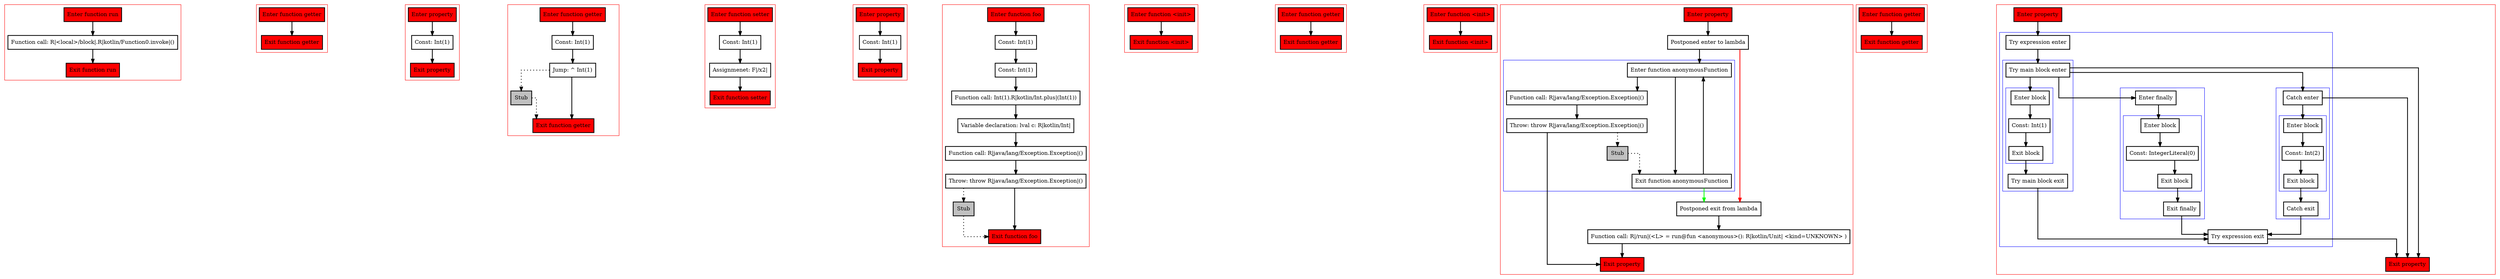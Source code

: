 digraph propertiesAndInitBlocks_kt {
    graph [splines=ortho nodesep=3]
    node [shape=box penwidth=2]
    edge [penwidth=2]

    subgraph cluster_0 {
        color=red
        0 [label="Enter function run" style="filled" fillcolor=red];
        1 [label="Function call: R|<local>/block|.R|kotlin/Function0.invoke|()"];
        2 [label="Exit function run" style="filled" fillcolor=red];
    }

    0 -> {1};
    1 -> {2};

    subgraph cluster_1 {
        color=red
        3 [label="Enter function getter" style="filled" fillcolor=red];
        4 [label="Exit function getter" style="filled" fillcolor=red];
    }

    3 -> {4};

    subgraph cluster_2 {
        color=red
        5 [label="Enter property" style="filled" fillcolor=red];
        6 [label="Const: Int(1)"];
        7 [label="Exit property" style="filled" fillcolor=red];
    }

    5 -> {6};
    6 -> {7};

    subgraph cluster_3 {
        color=red
        8 [label="Enter function getter" style="filled" fillcolor=red];
        9 [label="Const: Int(1)"];
        10 [label="Jump: ^ Int(1)"];
        11 [label="Stub" style="filled" fillcolor=gray];
        12 [label="Exit function getter" style="filled" fillcolor=red];
    }

    8 -> {9};
    9 -> {10};
    10 -> {12};
    10 -> {11} [style=dotted];
    11 -> {12} [style=dotted];

    subgraph cluster_4 {
        color=red
        13 [label="Enter function setter" style="filled" fillcolor=red];
        14 [label="Const: Int(1)"];
        15 [label="Assignmenet: F|/x2|"];
        16 [label="Exit function setter" style="filled" fillcolor=red];
    }

    13 -> {14};
    14 -> {15};
    15 -> {16};

    subgraph cluster_5 {
        color=red
        17 [label="Enter property" style="filled" fillcolor=red];
        18 [label="Const: Int(1)"];
        19 [label="Exit property" style="filled" fillcolor=red];
    }

    17 -> {18};
    18 -> {19};

    subgraph cluster_6 {
        color=red
        20 [label="Enter function foo" style="filled" fillcolor=red];
        21 [label="Const: Int(1)"];
        22 [label="Const: Int(1)"];
        23 [label="Function call: Int(1).R|kotlin/Int.plus|(Int(1))"];
        24 [label="Variable declaration: lval c: R|kotlin/Int|"];
        25 [label="Function call: R|java/lang/Exception.Exception|()"];
        26 [label="Throw: throw R|java/lang/Exception.Exception|()"];
        27 [label="Stub" style="filled" fillcolor=gray];
        28 [label="Exit function foo" style="filled" fillcolor=red];
    }

    20 -> {21};
    21 -> {22};
    22 -> {23};
    23 -> {24};
    24 -> {25};
    25 -> {26};
    26 -> {28};
    26 -> {27} [style=dotted];
    27 -> {28} [style=dotted];

    subgraph cluster_7 {
        color=red
        29 [label="Enter function <init>" style="filled" fillcolor=red];
        30 [label="Exit function <init>" style="filled" fillcolor=red];
    }

    29 -> {30};

    subgraph cluster_8 {
        color=red
        31 [label="Enter function getter" style="filled" fillcolor=red];
        32 [label="Exit function getter" style="filled" fillcolor=red];
    }

    31 -> {32};

    subgraph cluster_9 {
        color=red
        33 [label="Enter function <init>" style="filled" fillcolor=red];
        34 [label="Exit function <init>" style="filled" fillcolor=red];
    }

    33 -> {34};

    subgraph cluster_10 {
        color=red
        35 [label="Enter property" style="filled" fillcolor=red];
        36 [label="Postponed enter to lambda"];
        subgraph cluster_11 {
            color=blue
            37 [label="Enter function anonymousFunction"];
            38 [label="Function call: R|java/lang/Exception.Exception|()"];
            39 [label="Throw: throw R|java/lang/Exception.Exception|()"];
            40 [label="Stub" style="filled" fillcolor=gray];
            41 [label="Exit function anonymousFunction"];
        }
        42 [label="Postponed exit from lambda"];
        43 [label="Function call: R|/run|(<L> = run@fun <anonymous>(): R|kotlin/Unit| <kind=UNKNOWN> )"];
        44 [label="Exit property" style="filled" fillcolor=red];
    }

    35 -> {36};
    36 -> {37};
    36 -> {42} [color=red];
    37 -> {41 38};
    38 -> {39};
    39 -> {44};
    39 -> {40} [style=dotted];
    40 -> {41} [style=dotted];
    41 -> {37};
    41 -> {42} [color=green];
    42 -> {43};
    43 -> {44};

    subgraph cluster_12 {
        color=red
        45 [label="Enter function getter" style="filled" fillcolor=red];
        46 [label="Exit function getter" style="filled" fillcolor=red];
    }

    45 -> {46};

    subgraph cluster_13 {
        color=red
        47 [label="Enter property" style="filled" fillcolor=red];
        subgraph cluster_14 {
            color=blue
            48 [label="Try expression enter"];
            subgraph cluster_15 {
                color=blue
                49 [label="Try main block enter"];
                subgraph cluster_16 {
                    color=blue
                    50 [label="Enter block"];
                    51 [label="Const: Int(1)"];
                    52 [label="Exit block"];
                }
                53 [label="Try main block exit"];
            }
            subgraph cluster_17 {
                color=blue
                54 [label="Enter finally"];
                subgraph cluster_18 {
                    color=blue
                    55 [label="Enter block"];
                    56 [label="Const: IntegerLiteral(0)"];
                    57 [label="Exit block"];
                }
                58 [label="Exit finally"];
            }
            subgraph cluster_19 {
                color=blue
                59 [label="Catch enter"];
                subgraph cluster_20 {
                    color=blue
                    60 [label="Enter block"];
                    61 [label="Const: Int(2)"];
                    62 [label="Exit block"];
                }
                63 [label="Catch exit"];
            }
            64 [label="Try expression exit"];
        }
        65 [label="Exit property" style="filled" fillcolor=red];
    }

    47 -> {48};
    48 -> {49};
    49 -> {65 59 54 50};
    50 -> {51};
    51 -> {52};
    52 -> {53};
    53 -> {64};
    54 -> {55};
    55 -> {56};
    56 -> {57};
    57 -> {58};
    58 -> {64};
    59 -> {65 60};
    60 -> {61};
    61 -> {62};
    62 -> {63};
    63 -> {64};
    64 -> {65};

}
